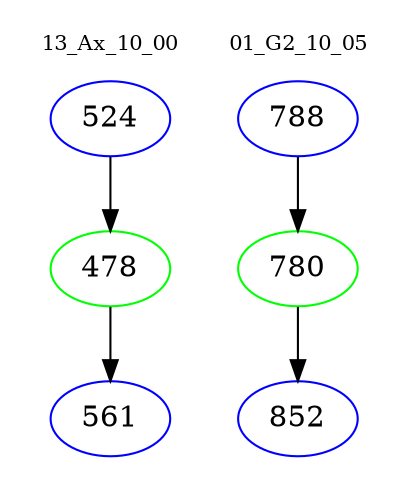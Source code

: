 digraph{
subgraph cluster_0 {
color = white
label = "13_Ax_10_00";
fontsize=10;
T0_524 [label="524", color="blue"]
T0_524 -> T0_478 [color="black"]
T0_478 [label="478", color="green"]
T0_478 -> T0_561 [color="black"]
T0_561 [label="561", color="blue"]
}
subgraph cluster_1 {
color = white
label = "01_G2_10_05";
fontsize=10;
T1_788 [label="788", color="blue"]
T1_788 -> T1_780 [color="black"]
T1_780 [label="780", color="green"]
T1_780 -> T1_852 [color="black"]
T1_852 [label="852", color="blue"]
}
}
